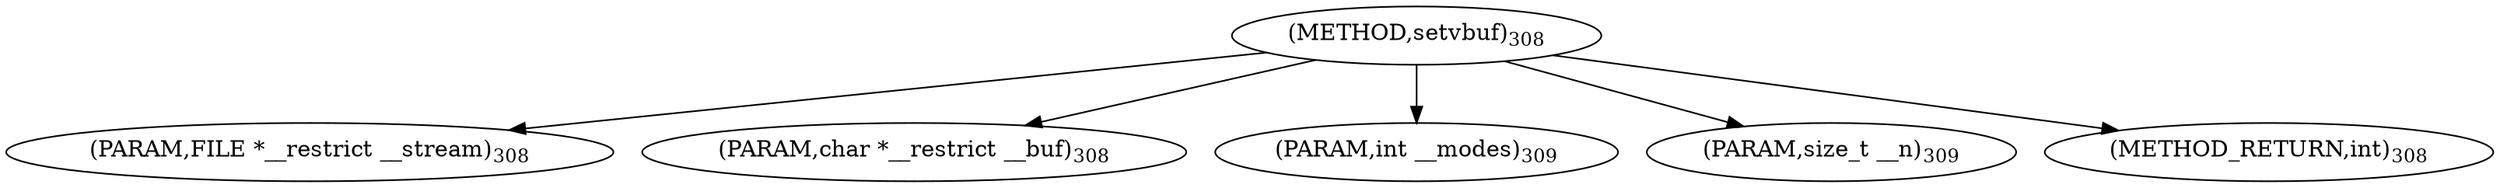 digraph "setvbuf" {  
"30153" [label = <(METHOD,setvbuf)<SUB>308</SUB>> ]
"30154" [label = <(PARAM,FILE *__restrict __stream)<SUB>308</SUB>> ]
"30155" [label = <(PARAM,char *__restrict __buf)<SUB>308</SUB>> ]
"30156" [label = <(PARAM,int __modes)<SUB>309</SUB>> ]
"30157" [label = <(PARAM,size_t __n)<SUB>309</SUB>> ]
"30158" [label = <(METHOD_RETURN,int)<SUB>308</SUB>> ]
  "30153" -> "30154" 
  "30153" -> "30155" 
  "30153" -> "30156" 
  "30153" -> "30157" 
  "30153" -> "30158" 
}
